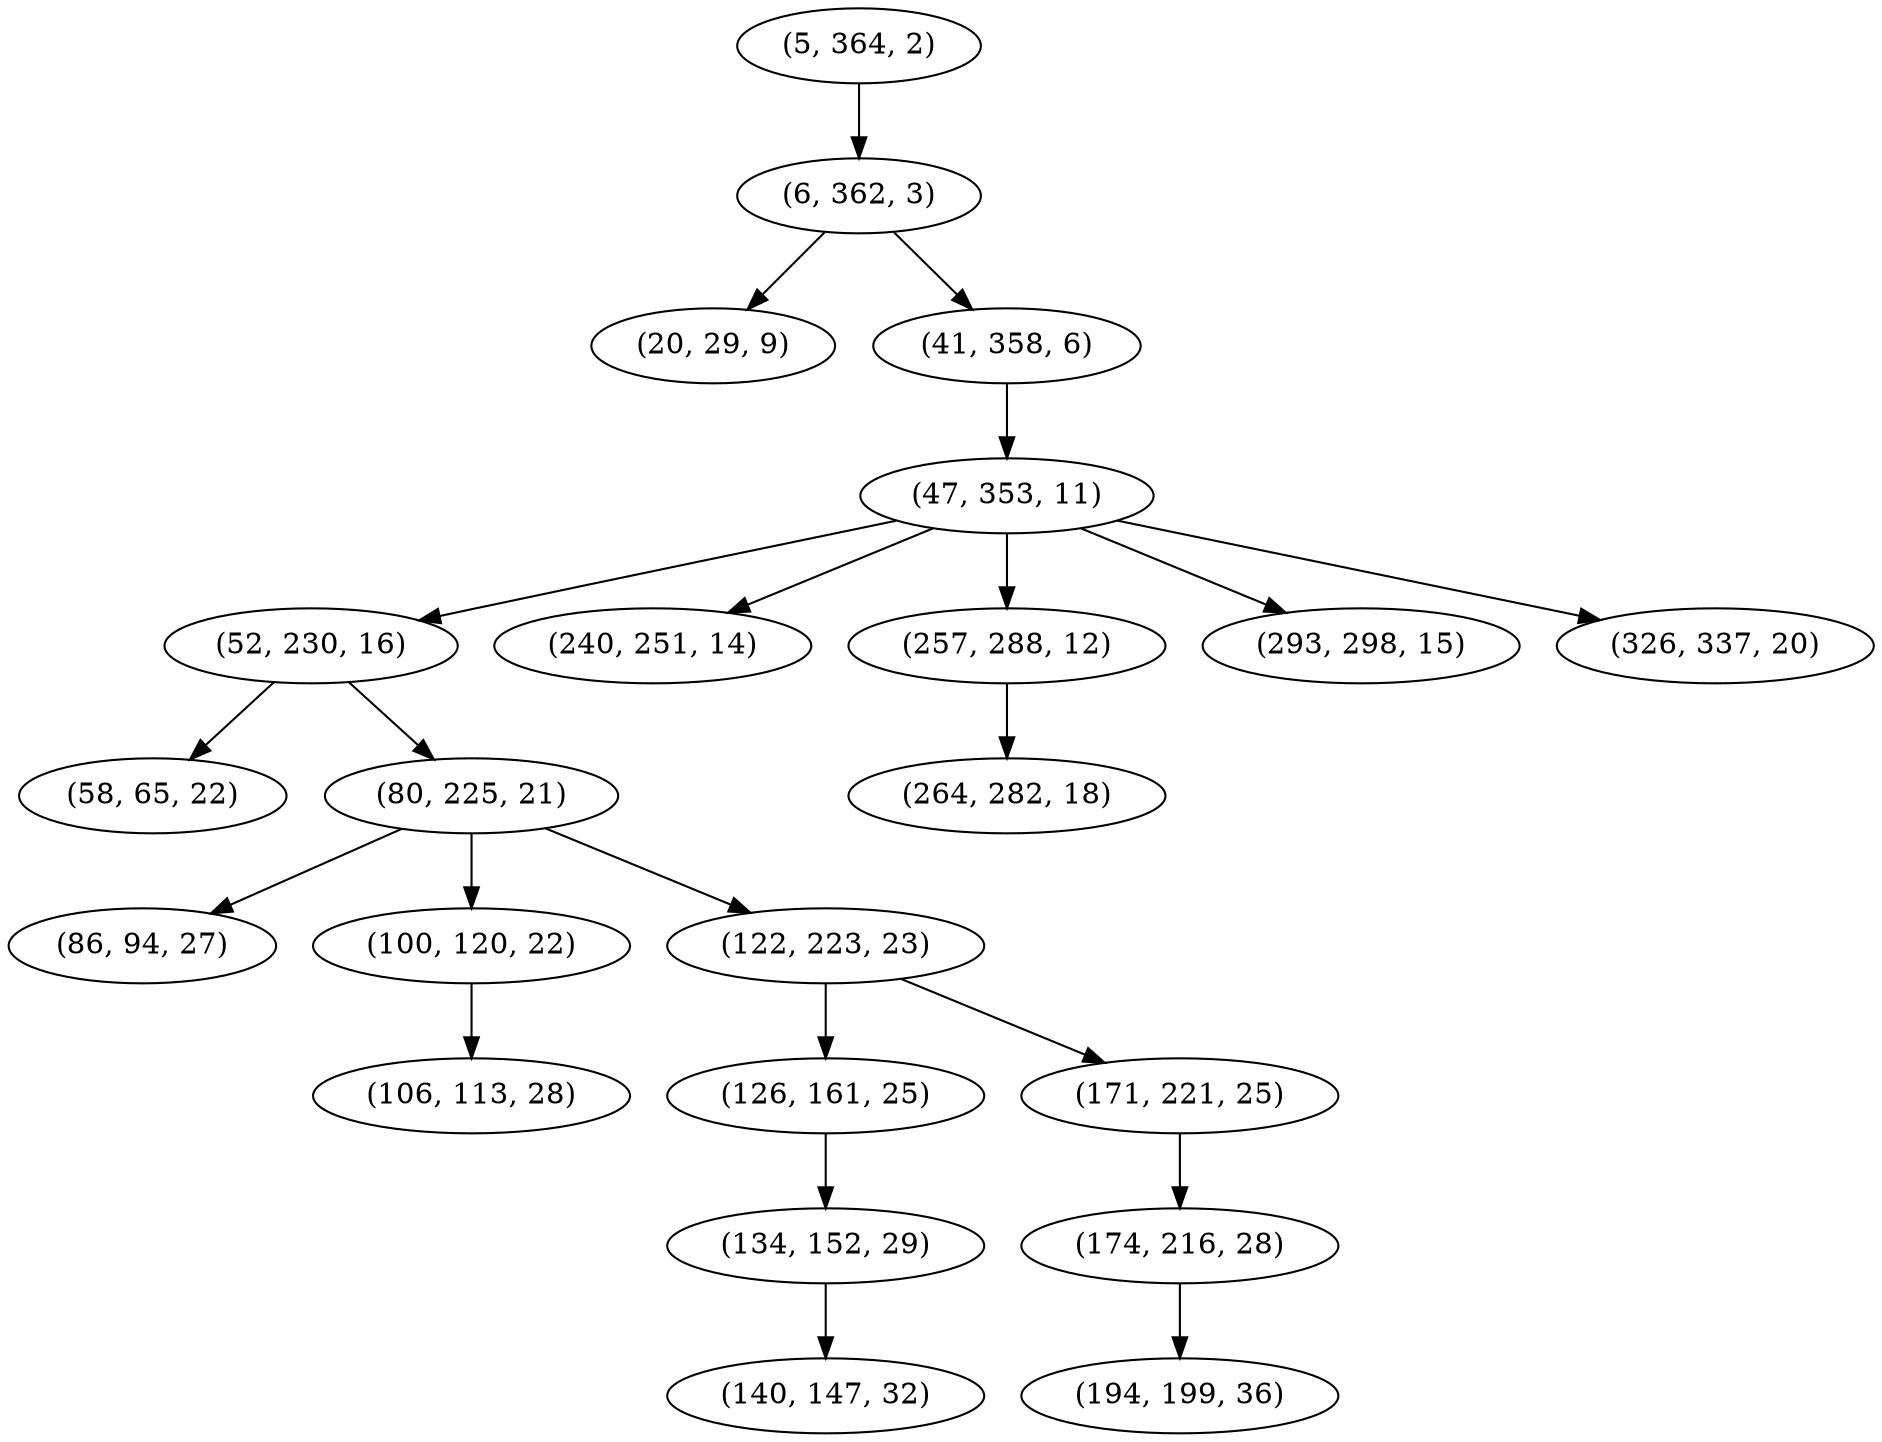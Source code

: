digraph tree {
    "(5, 364, 2)";
    "(6, 362, 3)";
    "(20, 29, 9)";
    "(41, 358, 6)";
    "(47, 353, 11)";
    "(52, 230, 16)";
    "(58, 65, 22)";
    "(80, 225, 21)";
    "(86, 94, 27)";
    "(100, 120, 22)";
    "(106, 113, 28)";
    "(122, 223, 23)";
    "(126, 161, 25)";
    "(134, 152, 29)";
    "(140, 147, 32)";
    "(171, 221, 25)";
    "(174, 216, 28)";
    "(194, 199, 36)";
    "(240, 251, 14)";
    "(257, 288, 12)";
    "(264, 282, 18)";
    "(293, 298, 15)";
    "(326, 337, 20)";
    "(5, 364, 2)" -> "(6, 362, 3)";
    "(6, 362, 3)" -> "(20, 29, 9)";
    "(6, 362, 3)" -> "(41, 358, 6)";
    "(41, 358, 6)" -> "(47, 353, 11)";
    "(47, 353, 11)" -> "(52, 230, 16)";
    "(47, 353, 11)" -> "(240, 251, 14)";
    "(47, 353, 11)" -> "(257, 288, 12)";
    "(47, 353, 11)" -> "(293, 298, 15)";
    "(47, 353, 11)" -> "(326, 337, 20)";
    "(52, 230, 16)" -> "(58, 65, 22)";
    "(52, 230, 16)" -> "(80, 225, 21)";
    "(80, 225, 21)" -> "(86, 94, 27)";
    "(80, 225, 21)" -> "(100, 120, 22)";
    "(80, 225, 21)" -> "(122, 223, 23)";
    "(100, 120, 22)" -> "(106, 113, 28)";
    "(122, 223, 23)" -> "(126, 161, 25)";
    "(122, 223, 23)" -> "(171, 221, 25)";
    "(126, 161, 25)" -> "(134, 152, 29)";
    "(134, 152, 29)" -> "(140, 147, 32)";
    "(171, 221, 25)" -> "(174, 216, 28)";
    "(174, 216, 28)" -> "(194, 199, 36)";
    "(257, 288, 12)" -> "(264, 282, 18)";
}
